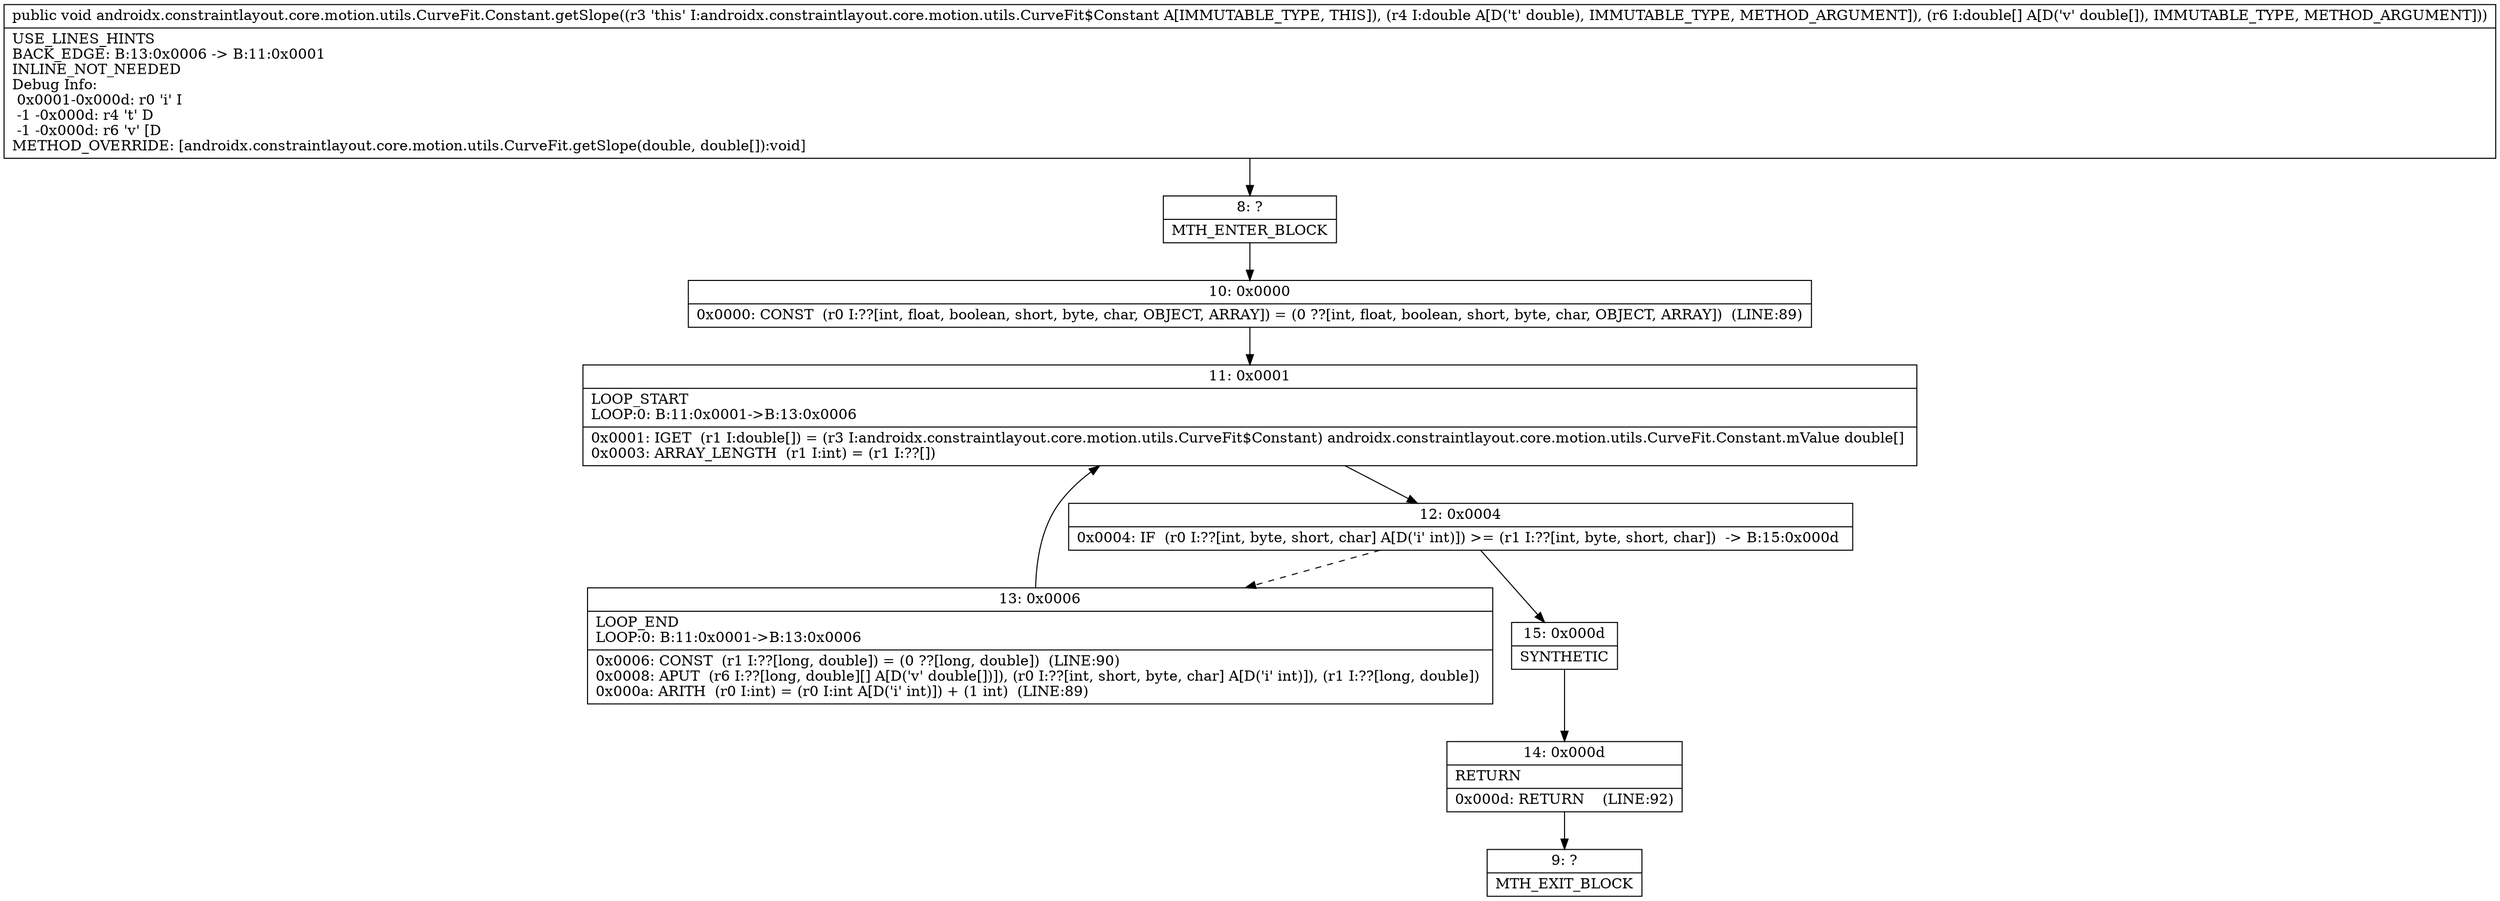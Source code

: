 digraph "CFG forandroidx.constraintlayout.core.motion.utils.CurveFit.Constant.getSlope(D[D)V" {
Node_8 [shape=record,label="{8\:\ ?|MTH_ENTER_BLOCK\l}"];
Node_10 [shape=record,label="{10\:\ 0x0000|0x0000: CONST  (r0 I:??[int, float, boolean, short, byte, char, OBJECT, ARRAY]) = (0 ??[int, float, boolean, short, byte, char, OBJECT, ARRAY])  (LINE:89)\l}"];
Node_11 [shape=record,label="{11\:\ 0x0001|LOOP_START\lLOOP:0: B:11:0x0001\-\>B:13:0x0006\l|0x0001: IGET  (r1 I:double[]) = (r3 I:androidx.constraintlayout.core.motion.utils.CurveFit$Constant) androidx.constraintlayout.core.motion.utils.CurveFit.Constant.mValue double[] \l0x0003: ARRAY_LENGTH  (r1 I:int) = (r1 I:??[]) \l}"];
Node_12 [shape=record,label="{12\:\ 0x0004|0x0004: IF  (r0 I:??[int, byte, short, char] A[D('i' int)]) \>= (r1 I:??[int, byte, short, char])  \-\> B:15:0x000d \l}"];
Node_13 [shape=record,label="{13\:\ 0x0006|LOOP_END\lLOOP:0: B:11:0x0001\-\>B:13:0x0006\l|0x0006: CONST  (r1 I:??[long, double]) = (0 ??[long, double])  (LINE:90)\l0x0008: APUT  (r6 I:??[long, double][] A[D('v' double[])]), (r0 I:??[int, short, byte, char] A[D('i' int)]), (r1 I:??[long, double]) \l0x000a: ARITH  (r0 I:int) = (r0 I:int A[D('i' int)]) + (1 int)  (LINE:89)\l}"];
Node_15 [shape=record,label="{15\:\ 0x000d|SYNTHETIC\l}"];
Node_14 [shape=record,label="{14\:\ 0x000d|RETURN\l|0x000d: RETURN    (LINE:92)\l}"];
Node_9 [shape=record,label="{9\:\ ?|MTH_EXIT_BLOCK\l}"];
MethodNode[shape=record,label="{public void androidx.constraintlayout.core.motion.utils.CurveFit.Constant.getSlope((r3 'this' I:androidx.constraintlayout.core.motion.utils.CurveFit$Constant A[IMMUTABLE_TYPE, THIS]), (r4 I:double A[D('t' double), IMMUTABLE_TYPE, METHOD_ARGUMENT]), (r6 I:double[] A[D('v' double[]), IMMUTABLE_TYPE, METHOD_ARGUMENT]))  | USE_LINES_HINTS\lBACK_EDGE: B:13:0x0006 \-\> B:11:0x0001\lINLINE_NOT_NEEDED\lDebug Info:\l  0x0001\-0x000d: r0 'i' I\l  \-1 \-0x000d: r4 't' D\l  \-1 \-0x000d: r6 'v' [D\lMETHOD_OVERRIDE: [androidx.constraintlayout.core.motion.utils.CurveFit.getSlope(double, double[]):void]\l}"];
MethodNode -> Node_8;Node_8 -> Node_10;
Node_10 -> Node_11;
Node_11 -> Node_12;
Node_12 -> Node_13[style=dashed];
Node_12 -> Node_15;
Node_13 -> Node_11;
Node_15 -> Node_14;
Node_14 -> Node_9;
}

